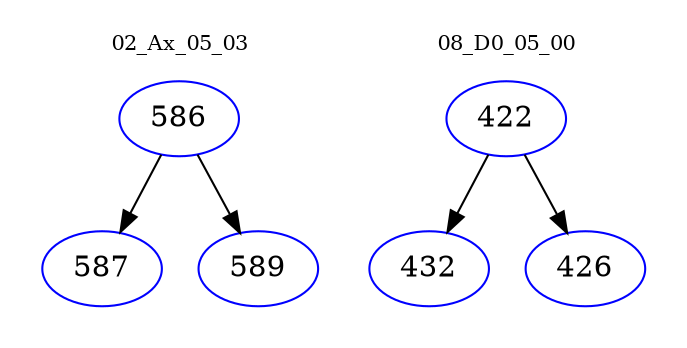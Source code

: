 digraph{
subgraph cluster_0 {
color = white
label = "02_Ax_05_03";
fontsize=10;
T0_586 [label="586", color="blue"]
T0_586 -> T0_587 [color="black"]
T0_587 [label="587", color="blue"]
T0_586 -> T0_589 [color="black"]
T0_589 [label="589", color="blue"]
}
subgraph cluster_1 {
color = white
label = "08_D0_05_00";
fontsize=10;
T1_422 [label="422", color="blue"]
T1_422 -> T1_432 [color="black"]
T1_432 [label="432", color="blue"]
T1_422 -> T1_426 [color="black"]
T1_426 [label="426", color="blue"]
}
}
